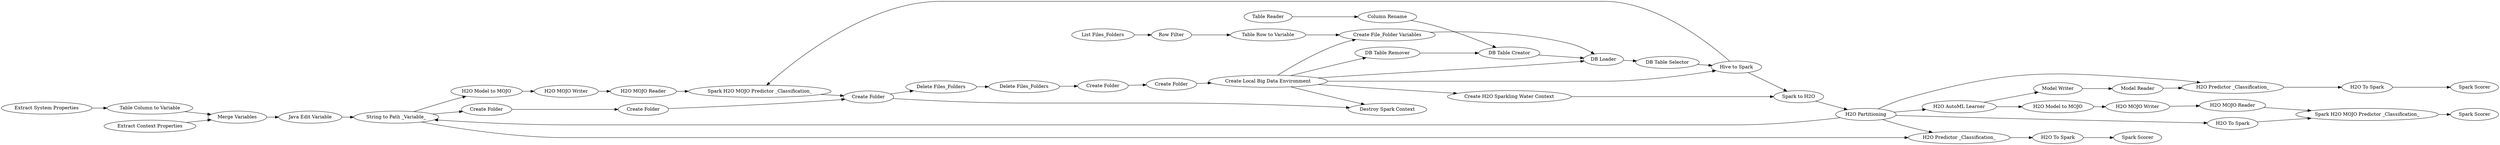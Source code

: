 digraph {
	51 -> 50
	2645 -> 2644
	78 -> 79
	39 -> 40
	2648 -> 2650
	76 -> 33
	2646 -> 2647
	2656 -> 2657
	84 -> 83
	76 -> 2541
	83 -> 53
	35 -> 2642
	2640 -> 67
	53 -> 41
	80 -> 35
	76 -> 68
	68 -> 2639
	48 -> 82
	35 -> 2643
	59 -> 76
	2639 -> 78
	2650 -> 2655
	2642 -> 2656
	79 -> 46
	53 -> 57
	2624 -> 2625
	2652 -> 2650
	50 -> 49
	46 -> 83
	76 -> 41
	57 -> 56
	2541 -> 78
	76 -> 78
	2642 -> 2646
	67 -> 2639
	46 -> 80
	61 -> 50
	2625 -> 2541
	35 -> 82
	2657 -> 2643
	48 -> 38
	47 -> 52
	48 -> 47
	82 -> 39
	56 -> 60
	2647 -> 2648
	52 -> 53
	2638 -> 2624
	28 -> 51
	2643 -> 2645
	60 -> 59
	49 -> 48
	81 -> 84
	33 -> 80
	35 -> 48
	38 -> 81
	35 -> 2652
	76 -> 46
	57 [label="Delete Files_Folders"]
	2639 [label="DB Table Creator"]
	2652 [label="H2O To Spark"]
	79 [label="DB Table Selector"]
	2644 [label="Spark Scorer"]
	52 [label="Create Folder"]
	2656 [label="Model Writer"]
	78 [label="DB Loader"]
	39 [label="H2O To Spark"]
	2647 [label="H2O MOJO Writer"]
	2657 [label="Model Reader"]
	2645 [label="H2O To Spark"]
	49 [label="Java Edit Variable"]
	84 [label="H2O MOJO Reader"]
	2541 [label="Create File_Folder Variables"]
	2625 [label="Table Row to Variable"]
	2638 [label="List Files_Folders"]
	41 [label="Destroy Spark Context"]
	51 [label="Table Column to Variable"]
	56 [label="Delete Files_Folders"]
	2655 [label="Spark Scorer"]
	59 [label="Create Folder"]
	48 [label="String to Path _Variable_"]
	2648 [label="H2O MOJO Reader"]
	50 [label="Merge Variables"]
	53 [label="Create Folder"]
	2642 [label="H2O AutoML Learner"]
	28 [label="Extract System Properties"]
	67 [label="Column Rename"]
	68 [label="DB Table Remover"]
	47 [label="Create Folder"]
	61 [label="Extract Context Properties"]
	76 [label="Create Local Big Data Environment"]
	2643 [label="H2O Predictor _Classification_"]
	83 [label="Spark H2O MOJO Predictor _Classification_"]
	38 [label="H2O Model to MOJO"]
	60 [label="Create Folder"]
	81 [label="H2O MOJO Writer"]
	35 [label="H2O Partitioning"]
	2640 [label="Table Reader"]
	2646 [label="H2O Model to MOJO"]
	82 [label="H2O Predictor _Classification_"]
	2624 [label="Row Filter"]
	2650 [label="Spark H2O MOJO Predictor _Classification_"]
	46 [label="Hive to Spark"]
	40 [label="Spark Scorer"]
	80 [label="Spark to H2O"]
	33 [label="Create H2O Sparkling Water Context"]
	rankdir=LR
}
